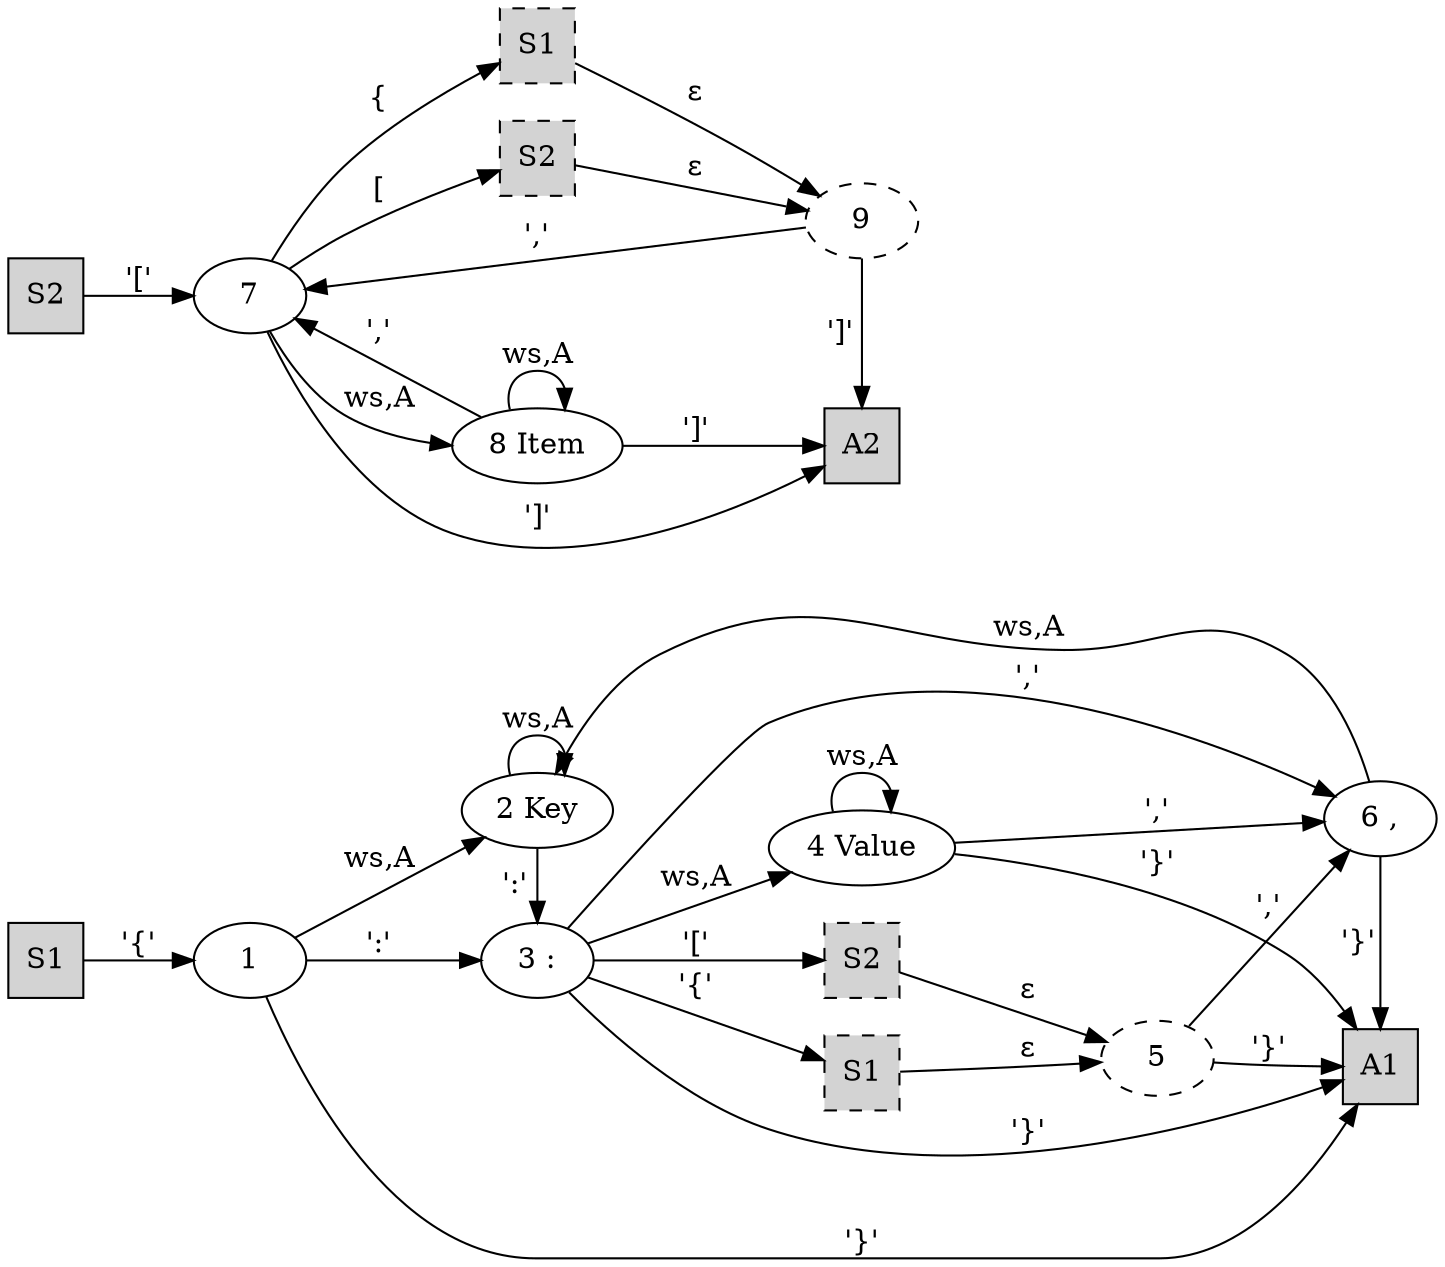 digraph Automata {
    splines="TRUE";
    rankdir="LR"

    S1  [shape="square",style="filled"]
    S1x  [label="S1",shape="square",style="filled,dashed"]
    S1y  [label="S1",shape="square",style="filled,dashed"]
    S2  [shape="square",style="filled"]
    S2x  [label="S2",shape="square",style="filled,dashed"]
    S2y  [label="S2",shape="square",style="filled,dashed"]
    A1  [shape="square",style="filled"]
    A2 [shape="square",style="filled"]
    2  [label="2 Key"]
    3  [label="3 :"]
    6  [label="6 ,"]
    4  [label="4 Value"]
    8  [label="8 Item"]
    5  [style="dashed"]
    9  [style="dashed"]
    
    S1 -> 1[label="'{'"]
    1  -> 2[label="ws,A"]
    2  -> 2[label="ws,A"]
    2  -> 3[label="':'"]
    1  -> 3[label="':'"]
    3  -> 4[label="ws,A"]
    4  -> 4[label="ws,A"]
    4  -> A1[label="'}'"]
    4  -> 6[label="','"]
    3  -> 6[label="','"]
    6  -> A1[label="'}'"]
    6  -> 2[label="ws,A"]
    1  -> A1[label="'}'"]
    3  -> A1[label="'}'"]
    3  -> S1x[label="'{'"]
    S1x  -> 5[label="ε"]
    3  -> S2x[label="'['"]
    S2x  -> 5[label="ε"]
    5  -> 6[label="','"]
    5  -> A1[label="'}'"]

    S2 -> 7[label="'['"]
    7  -> 8[label="ws,A"]
    8  -> 8[label="ws,A"]
    8  -> 7[label="','"]
    8  -> A2[label="']'"]
    7  -> A2[label="']'"]
    7  -> S1y[label="{"]
    7  -> S2y[label="["]
    S1y  -> 9[label="ε"]
    S2y  -> 9[label="ε"]
    9  -> A2[label="']'"]
    9  -> 7[label="','"]

    { rank=min; S1; S2;}
    { rank=same; 4; S1x; S2x; }
    { rank=same; 8; S1y; S2y; 2; 3;}
    { rank=same; 9; A2;}
    { rank=max; A1; 6;}
    { rank=same; 1; 7;}
}